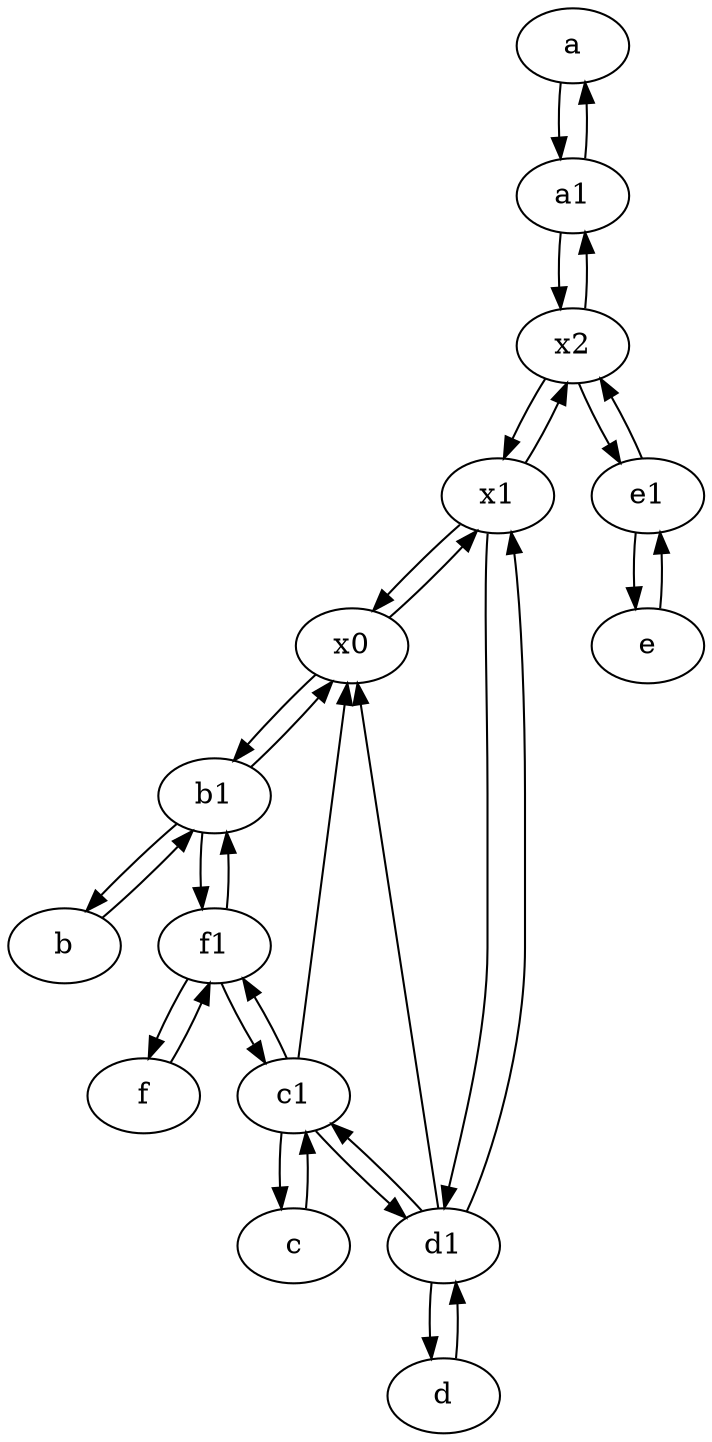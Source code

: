 digraph  {
	a [pos="40,10!"];
	x0;
	d [pos="20,30!"];
	c [pos="20,10!"];
	e [pos="30,50!"];
	x1;
	f [pos="15,45!"];
	b [pos="50,20!"];
	e1 [pos="25,45!"];
	b1 [pos="45,20!"];
	c1 [pos="30,15!"];
	x2;
	a1 [pos="40,15!"];
	d1 [pos="25,30!"];
	f1;
	d1 -> c1;
	x2 -> x1;
	x0 -> x1;
	e1 -> e;
	b -> b1;
	c -> c1;
	e -> e1;
	d1 -> x1;
	x1 -> x0;
	x1 -> x2;
	x0 -> b1;
	x2 -> e1;
	a1 -> a;
	a1 -> x2;
	c1 -> x0;
	e1 -> x2;
	d1 -> d;
	x2 -> a1;
	x1 -> d1;
	b1 -> x0;
	c1 -> d1;
	f1 -> b1;
	a -> a1;
	c1 -> f1;
	f -> f1;
	b1 -> f1;
	d1 -> x0;
	c1 -> c;
	f1 -> c1;
	b1 -> b;
	f1 -> f;
	d -> d1;

	}